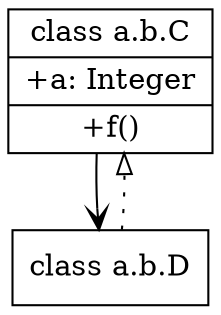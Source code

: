 digraph G {
node [shape=record]
"a.b.C" [label="{class a.b.C|+a: Integer\n|+f()\n}"]
"a.b.C" -> "a.b.D" [arrowhead=vee,style=solid]
"a.b.D" -> "a.b.C" [arrowhead=onormal,style=dotted]
"a.b.D" [label="{class a.b.D}"]
}
